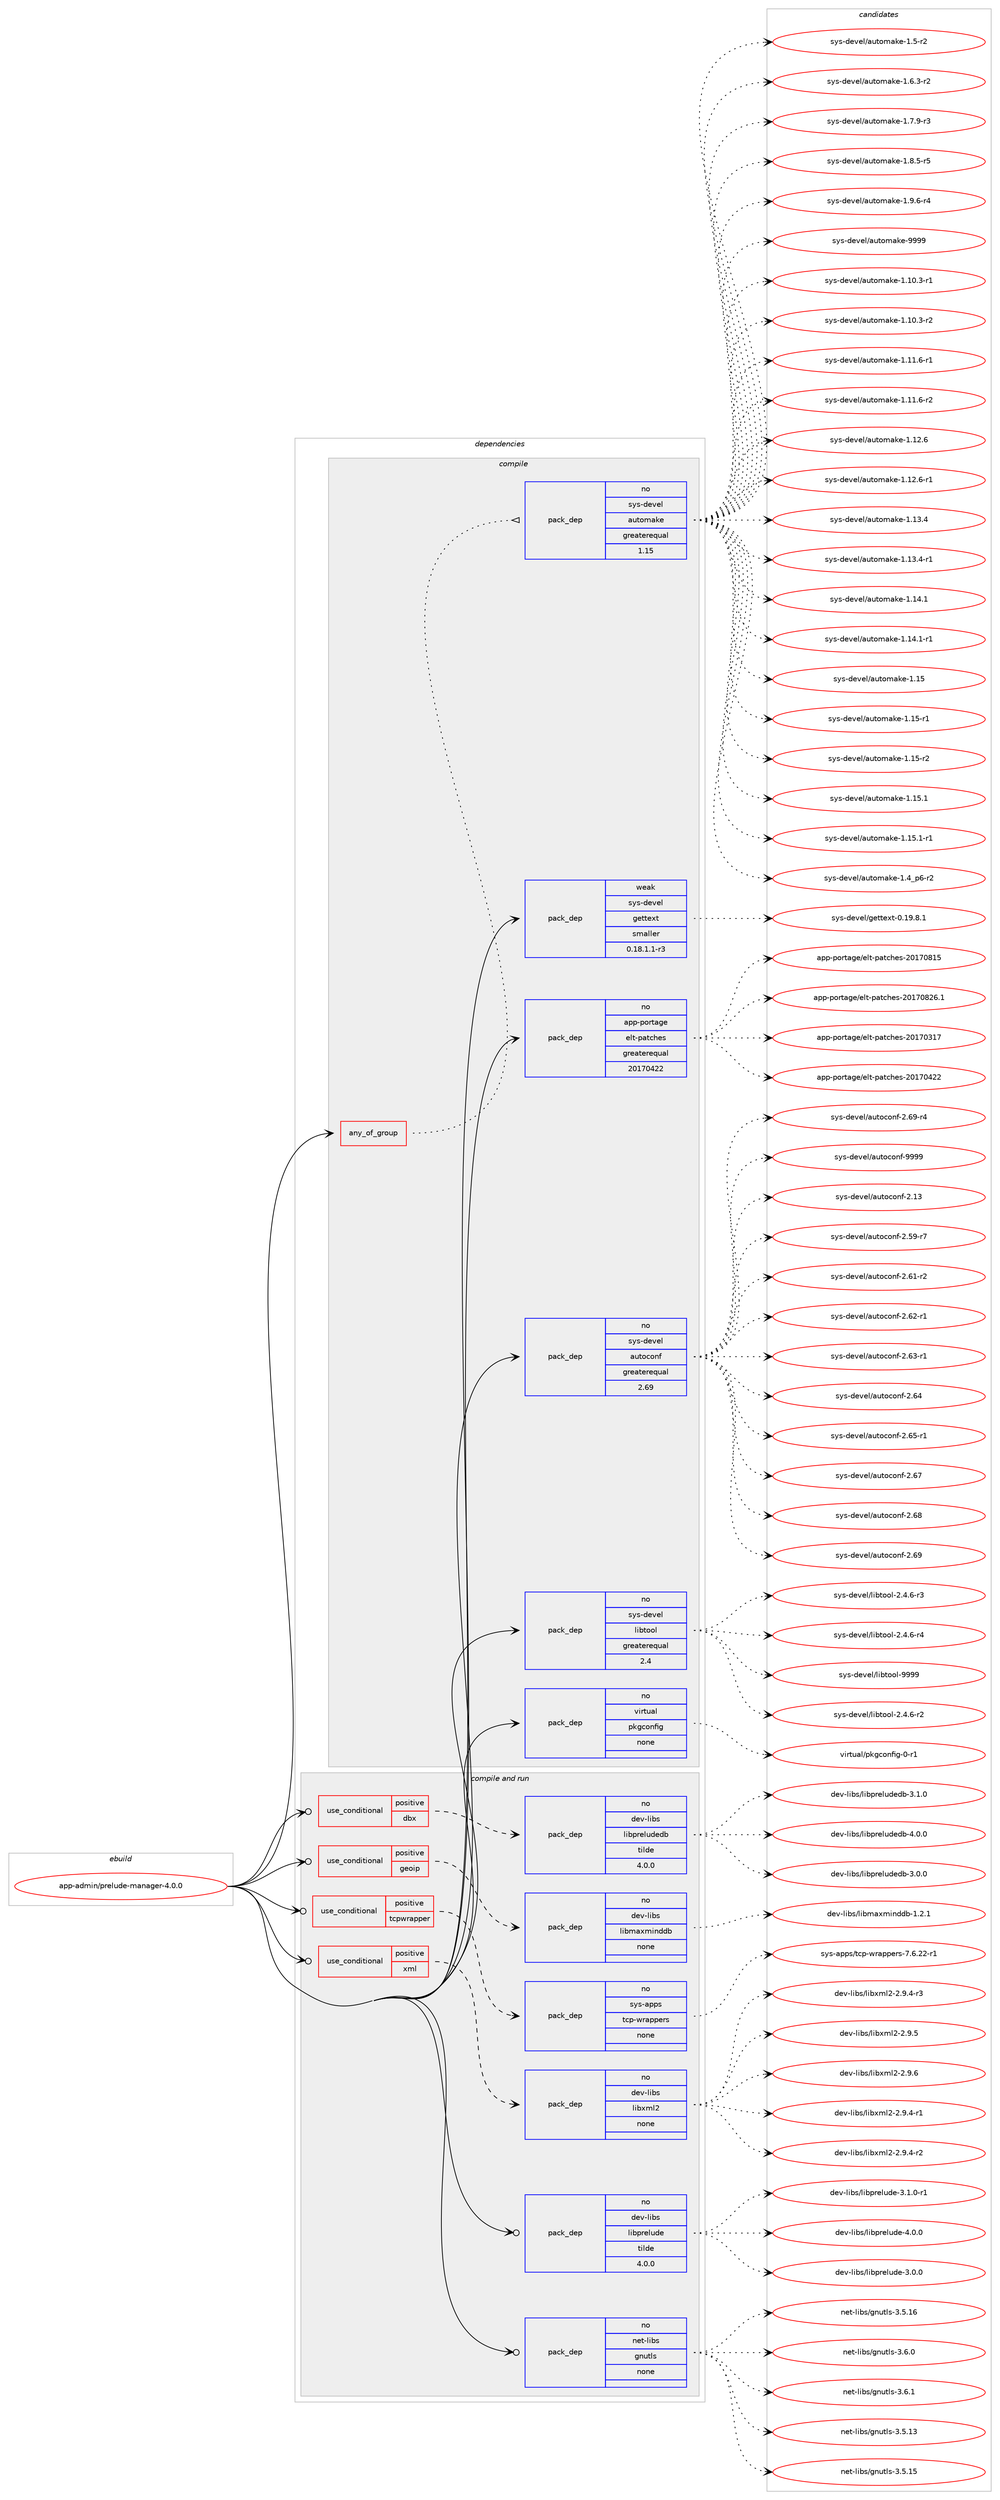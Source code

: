 digraph prolog {

# *************
# Graph options
# *************

newrank=true;
concentrate=true;
compound=true;
graph [rankdir=LR,fontname=Helvetica,fontsize=10,ranksep=1.5];#, ranksep=2.5, nodesep=0.2];
edge  [arrowhead=vee];
node  [fontname=Helvetica,fontsize=10];

# **********
# The ebuild
# **********

subgraph cluster_leftcol {
color=gray;
rank=same;
label=<<i>ebuild</i>>;
id [label="app-admin/prelude-manager-4.0.0", color=red, width=4, href="../app-admin/prelude-manager-4.0.0.svg"];
}

# ****************
# The dependencies
# ****************

subgraph cluster_midcol {
color=gray;
label=<<i>dependencies</i>>;
subgraph cluster_compile {
fillcolor="#eeeeee";
style=filled;
label=<<i>compile</i>>;
subgraph any91 {
dependency3831 [label=<<TABLE BORDER="0" CELLBORDER="1" CELLSPACING="0" CELLPADDING="4"><TR><TD CELLPADDING="10">any_of_group</TD></TR></TABLE>>, shape=none, color=red];subgraph pack2909 {
dependency3832 [label=<<TABLE BORDER="0" CELLBORDER="1" CELLSPACING="0" CELLPADDING="4" WIDTH="220"><TR><TD ROWSPAN="6" CELLPADDING="30">pack_dep</TD></TR><TR><TD WIDTH="110">no</TD></TR><TR><TD>sys-devel</TD></TR><TR><TD>automake</TD></TR><TR><TD>greaterequal</TD></TR><TR><TD>1.15</TD></TR></TABLE>>, shape=none, color=blue];
}
dependency3831:e -> dependency3832:w [weight=20,style="dotted",arrowhead="oinv"];
}
id:e -> dependency3831:w [weight=20,style="solid",arrowhead="vee"];
subgraph pack2910 {
dependency3833 [label=<<TABLE BORDER="0" CELLBORDER="1" CELLSPACING="0" CELLPADDING="4" WIDTH="220"><TR><TD ROWSPAN="6" CELLPADDING="30">pack_dep</TD></TR><TR><TD WIDTH="110">no</TD></TR><TR><TD>app-portage</TD></TR><TR><TD>elt-patches</TD></TR><TR><TD>greaterequal</TD></TR><TR><TD>20170422</TD></TR></TABLE>>, shape=none, color=blue];
}
id:e -> dependency3833:w [weight=20,style="solid",arrowhead="vee"];
subgraph pack2911 {
dependency3834 [label=<<TABLE BORDER="0" CELLBORDER="1" CELLSPACING="0" CELLPADDING="4" WIDTH="220"><TR><TD ROWSPAN="6" CELLPADDING="30">pack_dep</TD></TR><TR><TD WIDTH="110">no</TD></TR><TR><TD>sys-devel</TD></TR><TR><TD>autoconf</TD></TR><TR><TD>greaterequal</TD></TR><TR><TD>2.69</TD></TR></TABLE>>, shape=none, color=blue];
}
id:e -> dependency3834:w [weight=20,style="solid",arrowhead="vee"];
subgraph pack2912 {
dependency3835 [label=<<TABLE BORDER="0" CELLBORDER="1" CELLSPACING="0" CELLPADDING="4" WIDTH="220"><TR><TD ROWSPAN="6" CELLPADDING="30">pack_dep</TD></TR><TR><TD WIDTH="110">no</TD></TR><TR><TD>sys-devel</TD></TR><TR><TD>libtool</TD></TR><TR><TD>greaterequal</TD></TR><TR><TD>2.4</TD></TR></TABLE>>, shape=none, color=blue];
}
id:e -> dependency3835:w [weight=20,style="solid",arrowhead="vee"];
subgraph pack2913 {
dependency3836 [label=<<TABLE BORDER="0" CELLBORDER="1" CELLSPACING="0" CELLPADDING="4" WIDTH="220"><TR><TD ROWSPAN="6" CELLPADDING="30">pack_dep</TD></TR><TR><TD WIDTH="110">no</TD></TR><TR><TD>virtual</TD></TR><TR><TD>pkgconfig</TD></TR><TR><TD>none</TD></TR><TR><TD></TD></TR></TABLE>>, shape=none, color=blue];
}
id:e -> dependency3836:w [weight=20,style="solid",arrowhead="vee"];
subgraph pack2914 {
dependency3837 [label=<<TABLE BORDER="0" CELLBORDER="1" CELLSPACING="0" CELLPADDING="4" WIDTH="220"><TR><TD ROWSPAN="6" CELLPADDING="30">pack_dep</TD></TR><TR><TD WIDTH="110">weak</TD></TR><TR><TD>sys-devel</TD></TR><TR><TD>gettext</TD></TR><TR><TD>smaller</TD></TR><TR><TD>0.18.1.1-r3</TD></TR></TABLE>>, shape=none, color=blue];
}
id:e -> dependency3837:w [weight=20,style="solid",arrowhead="vee"];
}
subgraph cluster_compileandrun {
fillcolor="#eeeeee";
style=filled;
label=<<i>compile and run</i>>;
subgraph cond827 {
dependency3838 [label=<<TABLE BORDER="0" CELLBORDER="1" CELLSPACING="0" CELLPADDING="4"><TR><TD ROWSPAN="3" CELLPADDING="10">use_conditional</TD></TR><TR><TD>positive</TD></TR><TR><TD>dbx</TD></TR></TABLE>>, shape=none, color=red];
subgraph pack2915 {
dependency3839 [label=<<TABLE BORDER="0" CELLBORDER="1" CELLSPACING="0" CELLPADDING="4" WIDTH="220"><TR><TD ROWSPAN="6" CELLPADDING="30">pack_dep</TD></TR><TR><TD WIDTH="110">no</TD></TR><TR><TD>dev-libs</TD></TR><TR><TD>libpreludedb</TD></TR><TR><TD>tilde</TD></TR><TR><TD>4.0.0</TD></TR></TABLE>>, shape=none, color=blue];
}
dependency3838:e -> dependency3839:w [weight=20,style="dashed",arrowhead="vee"];
}
id:e -> dependency3838:w [weight=20,style="solid",arrowhead="odotvee"];
subgraph cond828 {
dependency3840 [label=<<TABLE BORDER="0" CELLBORDER="1" CELLSPACING="0" CELLPADDING="4"><TR><TD ROWSPAN="3" CELLPADDING="10">use_conditional</TD></TR><TR><TD>positive</TD></TR><TR><TD>geoip</TD></TR></TABLE>>, shape=none, color=red];
subgraph pack2916 {
dependency3841 [label=<<TABLE BORDER="0" CELLBORDER="1" CELLSPACING="0" CELLPADDING="4" WIDTH="220"><TR><TD ROWSPAN="6" CELLPADDING="30">pack_dep</TD></TR><TR><TD WIDTH="110">no</TD></TR><TR><TD>dev-libs</TD></TR><TR><TD>libmaxminddb</TD></TR><TR><TD>none</TD></TR><TR><TD></TD></TR></TABLE>>, shape=none, color=blue];
}
dependency3840:e -> dependency3841:w [weight=20,style="dashed",arrowhead="vee"];
}
id:e -> dependency3840:w [weight=20,style="solid",arrowhead="odotvee"];
subgraph cond829 {
dependency3842 [label=<<TABLE BORDER="0" CELLBORDER="1" CELLSPACING="0" CELLPADDING="4"><TR><TD ROWSPAN="3" CELLPADDING="10">use_conditional</TD></TR><TR><TD>positive</TD></TR><TR><TD>tcpwrapper</TD></TR></TABLE>>, shape=none, color=red];
subgraph pack2917 {
dependency3843 [label=<<TABLE BORDER="0" CELLBORDER="1" CELLSPACING="0" CELLPADDING="4" WIDTH="220"><TR><TD ROWSPAN="6" CELLPADDING="30">pack_dep</TD></TR><TR><TD WIDTH="110">no</TD></TR><TR><TD>sys-apps</TD></TR><TR><TD>tcp-wrappers</TD></TR><TR><TD>none</TD></TR><TR><TD></TD></TR></TABLE>>, shape=none, color=blue];
}
dependency3842:e -> dependency3843:w [weight=20,style="dashed",arrowhead="vee"];
}
id:e -> dependency3842:w [weight=20,style="solid",arrowhead="odotvee"];
subgraph cond830 {
dependency3844 [label=<<TABLE BORDER="0" CELLBORDER="1" CELLSPACING="0" CELLPADDING="4"><TR><TD ROWSPAN="3" CELLPADDING="10">use_conditional</TD></TR><TR><TD>positive</TD></TR><TR><TD>xml</TD></TR></TABLE>>, shape=none, color=red];
subgraph pack2918 {
dependency3845 [label=<<TABLE BORDER="0" CELLBORDER="1" CELLSPACING="0" CELLPADDING="4" WIDTH="220"><TR><TD ROWSPAN="6" CELLPADDING="30">pack_dep</TD></TR><TR><TD WIDTH="110">no</TD></TR><TR><TD>dev-libs</TD></TR><TR><TD>libxml2</TD></TR><TR><TD>none</TD></TR><TR><TD></TD></TR></TABLE>>, shape=none, color=blue];
}
dependency3844:e -> dependency3845:w [weight=20,style="dashed",arrowhead="vee"];
}
id:e -> dependency3844:w [weight=20,style="solid",arrowhead="odotvee"];
subgraph pack2919 {
dependency3846 [label=<<TABLE BORDER="0" CELLBORDER="1" CELLSPACING="0" CELLPADDING="4" WIDTH="220"><TR><TD ROWSPAN="6" CELLPADDING="30">pack_dep</TD></TR><TR><TD WIDTH="110">no</TD></TR><TR><TD>dev-libs</TD></TR><TR><TD>libprelude</TD></TR><TR><TD>tilde</TD></TR><TR><TD>4.0.0</TD></TR></TABLE>>, shape=none, color=blue];
}
id:e -> dependency3846:w [weight=20,style="solid",arrowhead="odotvee"];
subgraph pack2920 {
dependency3847 [label=<<TABLE BORDER="0" CELLBORDER="1" CELLSPACING="0" CELLPADDING="4" WIDTH="220"><TR><TD ROWSPAN="6" CELLPADDING="30">pack_dep</TD></TR><TR><TD WIDTH="110">no</TD></TR><TR><TD>net-libs</TD></TR><TR><TD>gnutls</TD></TR><TR><TD>none</TD></TR><TR><TD></TD></TR></TABLE>>, shape=none, color=blue];
}
id:e -> dependency3847:w [weight=20,style="solid",arrowhead="odotvee"];
}
subgraph cluster_run {
fillcolor="#eeeeee";
style=filled;
label=<<i>run</i>>;
}
}

# **************
# The candidates
# **************

subgraph cluster_choices {
rank=same;
color=gray;
label=<<i>candidates</i>>;

subgraph choice2909 {
color=black;
nodesep=1;
choice11512111545100101118101108479711711611110997107101454946494846514511449 [label="sys-devel/automake-1.10.3-r1", color=red, width=4,href="../sys-devel/automake-1.10.3-r1.svg"];
choice11512111545100101118101108479711711611110997107101454946494846514511450 [label="sys-devel/automake-1.10.3-r2", color=red, width=4,href="../sys-devel/automake-1.10.3-r2.svg"];
choice11512111545100101118101108479711711611110997107101454946494946544511449 [label="sys-devel/automake-1.11.6-r1", color=red, width=4,href="../sys-devel/automake-1.11.6-r1.svg"];
choice11512111545100101118101108479711711611110997107101454946494946544511450 [label="sys-devel/automake-1.11.6-r2", color=red, width=4,href="../sys-devel/automake-1.11.6-r2.svg"];
choice1151211154510010111810110847971171161111099710710145494649504654 [label="sys-devel/automake-1.12.6", color=red, width=4,href="../sys-devel/automake-1.12.6.svg"];
choice11512111545100101118101108479711711611110997107101454946495046544511449 [label="sys-devel/automake-1.12.6-r1", color=red, width=4,href="../sys-devel/automake-1.12.6-r1.svg"];
choice1151211154510010111810110847971171161111099710710145494649514652 [label="sys-devel/automake-1.13.4", color=red, width=4,href="../sys-devel/automake-1.13.4.svg"];
choice11512111545100101118101108479711711611110997107101454946495146524511449 [label="sys-devel/automake-1.13.4-r1", color=red, width=4,href="../sys-devel/automake-1.13.4-r1.svg"];
choice1151211154510010111810110847971171161111099710710145494649524649 [label="sys-devel/automake-1.14.1", color=red, width=4,href="../sys-devel/automake-1.14.1.svg"];
choice11512111545100101118101108479711711611110997107101454946495246494511449 [label="sys-devel/automake-1.14.1-r1", color=red, width=4,href="../sys-devel/automake-1.14.1-r1.svg"];
choice115121115451001011181011084797117116111109971071014549464953 [label="sys-devel/automake-1.15", color=red, width=4,href="../sys-devel/automake-1.15.svg"];
choice1151211154510010111810110847971171161111099710710145494649534511449 [label="sys-devel/automake-1.15-r1", color=red, width=4,href="../sys-devel/automake-1.15-r1.svg"];
choice1151211154510010111810110847971171161111099710710145494649534511450 [label="sys-devel/automake-1.15-r2", color=red, width=4,href="../sys-devel/automake-1.15-r2.svg"];
choice1151211154510010111810110847971171161111099710710145494649534649 [label="sys-devel/automake-1.15.1", color=red, width=4,href="../sys-devel/automake-1.15.1.svg"];
choice11512111545100101118101108479711711611110997107101454946495346494511449 [label="sys-devel/automake-1.15.1-r1", color=red, width=4,href="../sys-devel/automake-1.15.1-r1.svg"];
choice115121115451001011181011084797117116111109971071014549465295112544511450 [label="sys-devel/automake-1.4_p6-r2", color=red, width=4,href="../sys-devel/automake-1.4_p6-r2.svg"];
choice11512111545100101118101108479711711611110997107101454946534511450 [label="sys-devel/automake-1.5-r2", color=red, width=4,href="../sys-devel/automake-1.5-r2.svg"];
choice115121115451001011181011084797117116111109971071014549465446514511450 [label="sys-devel/automake-1.6.3-r2", color=red, width=4,href="../sys-devel/automake-1.6.3-r2.svg"];
choice115121115451001011181011084797117116111109971071014549465546574511451 [label="sys-devel/automake-1.7.9-r3", color=red, width=4,href="../sys-devel/automake-1.7.9-r3.svg"];
choice115121115451001011181011084797117116111109971071014549465646534511453 [label="sys-devel/automake-1.8.5-r5", color=red, width=4,href="../sys-devel/automake-1.8.5-r5.svg"];
choice115121115451001011181011084797117116111109971071014549465746544511452 [label="sys-devel/automake-1.9.6-r4", color=red, width=4,href="../sys-devel/automake-1.9.6-r4.svg"];
choice115121115451001011181011084797117116111109971071014557575757 [label="sys-devel/automake-9999", color=red, width=4,href="../sys-devel/automake-9999.svg"];
dependency3832:e -> choice11512111545100101118101108479711711611110997107101454946494846514511449:w [style=dotted,weight="100"];
dependency3832:e -> choice11512111545100101118101108479711711611110997107101454946494846514511450:w [style=dotted,weight="100"];
dependency3832:e -> choice11512111545100101118101108479711711611110997107101454946494946544511449:w [style=dotted,weight="100"];
dependency3832:e -> choice11512111545100101118101108479711711611110997107101454946494946544511450:w [style=dotted,weight="100"];
dependency3832:e -> choice1151211154510010111810110847971171161111099710710145494649504654:w [style=dotted,weight="100"];
dependency3832:e -> choice11512111545100101118101108479711711611110997107101454946495046544511449:w [style=dotted,weight="100"];
dependency3832:e -> choice1151211154510010111810110847971171161111099710710145494649514652:w [style=dotted,weight="100"];
dependency3832:e -> choice11512111545100101118101108479711711611110997107101454946495146524511449:w [style=dotted,weight="100"];
dependency3832:e -> choice1151211154510010111810110847971171161111099710710145494649524649:w [style=dotted,weight="100"];
dependency3832:e -> choice11512111545100101118101108479711711611110997107101454946495246494511449:w [style=dotted,weight="100"];
dependency3832:e -> choice115121115451001011181011084797117116111109971071014549464953:w [style=dotted,weight="100"];
dependency3832:e -> choice1151211154510010111810110847971171161111099710710145494649534511449:w [style=dotted,weight="100"];
dependency3832:e -> choice1151211154510010111810110847971171161111099710710145494649534511450:w [style=dotted,weight="100"];
dependency3832:e -> choice1151211154510010111810110847971171161111099710710145494649534649:w [style=dotted,weight="100"];
dependency3832:e -> choice11512111545100101118101108479711711611110997107101454946495346494511449:w [style=dotted,weight="100"];
dependency3832:e -> choice115121115451001011181011084797117116111109971071014549465295112544511450:w [style=dotted,weight="100"];
dependency3832:e -> choice11512111545100101118101108479711711611110997107101454946534511450:w [style=dotted,weight="100"];
dependency3832:e -> choice115121115451001011181011084797117116111109971071014549465446514511450:w [style=dotted,weight="100"];
dependency3832:e -> choice115121115451001011181011084797117116111109971071014549465546574511451:w [style=dotted,weight="100"];
dependency3832:e -> choice115121115451001011181011084797117116111109971071014549465646534511453:w [style=dotted,weight="100"];
dependency3832:e -> choice115121115451001011181011084797117116111109971071014549465746544511452:w [style=dotted,weight="100"];
dependency3832:e -> choice115121115451001011181011084797117116111109971071014557575757:w [style=dotted,weight="100"];
}
subgraph choice2910 {
color=black;
nodesep=1;
choice97112112451121111141169710310147101108116451129711699104101115455048495548514955 [label="app-portage/elt-patches-20170317", color=red, width=4,href="../app-portage/elt-patches-20170317.svg"];
choice97112112451121111141169710310147101108116451129711699104101115455048495548525050 [label="app-portage/elt-patches-20170422", color=red, width=4,href="../app-portage/elt-patches-20170422.svg"];
choice97112112451121111141169710310147101108116451129711699104101115455048495548564953 [label="app-portage/elt-patches-20170815", color=red, width=4,href="../app-portage/elt-patches-20170815.svg"];
choice971121124511211111411697103101471011081164511297116991041011154550484955485650544649 [label="app-portage/elt-patches-20170826.1", color=red, width=4,href="../app-portage/elt-patches-20170826.1.svg"];
dependency3833:e -> choice97112112451121111141169710310147101108116451129711699104101115455048495548514955:w [style=dotted,weight="100"];
dependency3833:e -> choice97112112451121111141169710310147101108116451129711699104101115455048495548525050:w [style=dotted,weight="100"];
dependency3833:e -> choice97112112451121111141169710310147101108116451129711699104101115455048495548564953:w [style=dotted,weight="100"];
dependency3833:e -> choice971121124511211111411697103101471011081164511297116991041011154550484955485650544649:w [style=dotted,weight="100"];
}
subgraph choice2911 {
color=black;
nodesep=1;
choice115121115451001011181011084797117116111991111101024550464951 [label="sys-devel/autoconf-2.13", color=red, width=4,href="../sys-devel/autoconf-2.13.svg"];
choice1151211154510010111810110847971171161119911111010245504653574511455 [label="sys-devel/autoconf-2.59-r7", color=red, width=4,href="../sys-devel/autoconf-2.59-r7.svg"];
choice1151211154510010111810110847971171161119911111010245504654494511450 [label="sys-devel/autoconf-2.61-r2", color=red, width=4,href="../sys-devel/autoconf-2.61-r2.svg"];
choice1151211154510010111810110847971171161119911111010245504654504511449 [label="sys-devel/autoconf-2.62-r1", color=red, width=4,href="../sys-devel/autoconf-2.62-r1.svg"];
choice1151211154510010111810110847971171161119911111010245504654514511449 [label="sys-devel/autoconf-2.63-r1", color=red, width=4,href="../sys-devel/autoconf-2.63-r1.svg"];
choice115121115451001011181011084797117116111991111101024550465452 [label="sys-devel/autoconf-2.64", color=red, width=4,href="../sys-devel/autoconf-2.64.svg"];
choice1151211154510010111810110847971171161119911111010245504654534511449 [label="sys-devel/autoconf-2.65-r1", color=red, width=4,href="../sys-devel/autoconf-2.65-r1.svg"];
choice115121115451001011181011084797117116111991111101024550465455 [label="sys-devel/autoconf-2.67", color=red, width=4,href="../sys-devel/autoconf-2.67.svg"];
choice115121115451001011181011084797117116111991111101024550465456 [label="sys-devel/autoconf-2.68", color=red, width=4,href="../sys-devel/autoconf-2.68.svg"];
choice115121115451001011181011084797117116111991111101024550465457 [label="sys-devel/autoconf-2.69", color=red, width=4,href="../sys-devel/autoconf-2.69.svg"];
choice1151211154510010111810110847971171161119911111010245504654574511452 [label="sys-devel/autoconf-2.69-r4", color=red, width=4,href="../sys-devel/autoconf-2.69-r4.svg"];
choice115121115451001011181011084797117116111991111101024557575757 [label="sys-devel/autoconf-9999", color=red, width=4,href="../sys-devel/autoconf-9999.svg"];
dependency3834:e -> choice115121115451001011181011084797117116111991111101024550464951:w [style=dotted,weight="100"];
dependency3834:e -> choice1151211154510010111810110847971171161119911111010245504653574511455:w [style=dotted,weight="100"];
dependency3834:e -> choice1151211154510010111810110847971171161119911111010245504654494511450:w [style=dotted,weight="100"];
dependency3834:e -> choice1151211154510010111810110847971171161119911111010245504654504511449:w [style=dotted,weight="100"];
dependency3834:e -> choice1151211154510010111810110847971171161119911111010245504654514511449:w [style=dotted,weight="100"];
dependency3834:e -> choice115121115451001011181011084797117116111991111101024550465452:w [style=dotted,weight="100"];
dependency3834:e -> choice1151211154510010111810110847971171161119911111010245504654534511449:w [style=dotted,weight="100"];
dependency3834:e -> choice115121115451001011181011084797117116111991111101024550465455:w [style=dotted,weight="100"];
dependency3834:e -> choice115121115451001011181011084797117116111991111101024550465456:w [style=dotted,weight="100"];
dependency3834:e -> choice115121115451001011181011084797117116111991111101024550465457:w [style=dotted,weight="100"];
dependency3834:e -> choice1151211154510010111810110847971171161119911111010245504654574511452:w [style=dotted,weight="100"];
dependency3834:e -> choice115121115451001011181011084797117116111991111101024557575757:w [style=dotted,weight="100"];
}
subgraph choice2912 {
color=black;
nodesep=1;
choice1151211154510010111810110847108105981161111111084550465246544511450 [label="sys-devel/libtool-2.4.6-r2", color=red, width=4,href="../sys-devel/libtool-2.4.6-r2.svg"];
choice1151211154510010111810110847108105981161111111084550465246544511451 [label="sys-devel/libtool-2.4.6-r3", color=red, width=4,href="../sys-devel/libtool-2.4.6-r3.svg"];
choice1151211154510010111810110847108105981161111111084550465246544511452 [label="sys-devel/libtool-2.4.6-r4", color=red, width=4,href="../sys-devel/libtool-2.4.6-r4.svg"];
choice1151211154510010111810110847108105981161111111084557575757 [label="sys-devel/libtool-9999", color=red, width=4,href="../sys-devel/libtool-9999.svg"];
dependency3835:e -> choice1151211154510010111810110847108105981161111111084550465246544511450:w [style=dotted,weight="100"];
dependency3835:e -> choice1151211154510010111810110847108105981161111111084550465246544511451:w [style=dotted,weight="100"];
dependency3835:e -> choice1151211154510010111810110847108105981161111111084550465246544511452:w [style=dotted,weight="100"];
dependency3835:e -> choice1151211154510010111810110847108105981161111111084557575757:w [style=dotted,weight="100"];
}
subgraph choice2913 {
color=black;
nodesep=1;
choice11810511411611797108471121071039911111010210510345484511449 [label="virtual/pkgconfig-0-r1", color=red, width=4,href="../virtual/pkgconfig-0-r1.svg"];
dependency3836:e -> choice11810511411611797108471121071039911111010210510345484511449:w [style=dotted,weight="100"];
}
subgraph choice2914 {
color=black;
nodesep=1;
choice1151211154510010111810110847103101116116101120116454846495746564649 [label="sys-devel/gettext-0.19.8.1", color=red, width=4,href="../sys-devel/gettext-0.19.8.1.svg"];
dependency3837:e -> choice1151211154510010111810110847103101116116101120116454846495746564649:w [style=dotted,weight="100"];
}
subgraph choice2915 {
color=black;
nodesep=1;
choice1001011184510810598115471081059811211410110811710010110098455146484648 [label="dev-libs/libpreludedb-3.0.0", color=red, width=4,href="../dev-libs/libpreludedb-3.0.0.svg"];
choice1001011184510810598115471081059811211410110811710010110098455146494648 [label="dev-libs/libpreludedb-3.1.0", color=red, width=4,href="../dev-libs/libpreludedb-3.1.0.svg"];
choice1001011184510810598115471081059811211410110811710010110098455246484648 [label="dev-libs/libpreludedb-4.0.0", color=red, width=4,href="../dev-libs/libpreludedb-4.0.0.svg"];
dependency3839:e -> choice1001011184510810598115471081059811211410110811710010110098455146484648:w [style=dotted,weight="100"];
dependency3839:e -> choice1001011184510810598115471081059811211410110811710010110098455146494648:w [style=dotted,weight="100"];
dependency3839:e -> choice1001011184510810598115471081059811211410110811710010110098455246484648:w [style=dotted,weight="100"];
}
subgraph choice2916 {
color=black;
nodesep=1;
choice100101118451081059811547108105981099712010910511010010098454946504649 [label="dev-libs/libmaxminddb-1.2.1", color=red, width=4,href="../dev-libs/libmaxminddb-1.2.1.svg"];
dependency3841:e -> choice100101118451081059811547108105981099712010910511010010098454946504649:w [style=dotted,weight="100"];
}
subgraph choice2917 {
color=black;
nodesep=1;
choice115121115459711211211547116991124511911497112112101114115455546544650504511449 [label="sys-apps/tcp-wrappers-7.6.22-r1", color=red, width=4,href="../sys-apps/tcp-wrappers-7.6.22-r1.svg"];
dependency3843:e -> choice115121115459711211211547116991124511911497112112101114115455546544650504511449:w [style=dotted,weight="100"];
}
subgraph choice2918 {
color=black;
nodesep=1;
choice10010111845108105981154710810598120109108504550465746524511449 [label="dev-libs/libxml2-2.9.4-r1", color=red, width=4,href="../dev-libs/libxml2-2.9.4-r1.svg"];
choice10010111845108105981154710810598120109108504550465746524511450 [label="dev-libs/libxml2-2.9.4-r2", color=red, width=4,href="../dev-libs/libxml2-2.9.4-r2.svg"];
choice10010111845108105981154710810598120109108504550465746524511451 [label="dev-libs/libxml2-2.9.4-r3", color=red, width=4,href="../dev-libs/libxml2-2.9.4-r3.svg"];
choice1001011184510810598115471081059812010910850455046574653 [label="dev-libs/libxml2-2.9.5", color=red, width=4,href="../dev-libs/libxml2-2.9.5.svg"];
choice1001011184510810598115471081059812010910850455046574654 [label="dev-libs/libxml2-2.9.6", color=red, width=4,href="../dev-libs/libxml2-2.9.6.svg"];
dependency3845:e -> choice10010111845108105981154710810598120109108504550465746524511449:w [style=dotted,weight="100"];
dependency3845:e -> choice10010111845108105981154710810598120109108504550465746524511450:w [style=dotted,weight="100"];
dependency3845:e -> choice10010111845108105981154710810598120109108504550465746524511451:w [style=dotted,weight="100"];
dependency3845:e -> choice1001011184510810598115471081059812010910850455046574653:w [style=dotted,weight="100"];
dependency3845:e -> choice1001011184510810598115471081059812010910850455046574654:w [style=dotted,weight="100"];
}
subgraph choice2919 {
color=black;
nodesep=1;
choice10010111845108105981154710810598112114101108117100101455146484648 [label="dev-libs/libprelude-3.0.0", color=red, width=4,href="../dev-libs/libprelude-3.0.0.svg"];
choice100101118451081059811547108105981121141011081171001014551464946484511449 [label="dev-libs/libprelude-3.1.0-r1", color=red, width=4,href="../dev-libs/libprelude-3.1.0-r1.svg"];
choice10010111845108105981154710810598112114101108117100101455246484648 [label="dev-libs/libprelude-4.0.0", color=red, width=4,href="../dev-libs/libprelude-4.0.0.svg"];
dependency3846:e -> choice10010111845108105981154710810598112114101108117100101455146484648:w [style=dotted,weight="100"];
dependency3846:e -> choice100101118451081059811547108105981121141011081171001014551464946484511449:w [style=dotted,weight="100"];
dependency3846:e -> choice10010111845108105981154710810598112114101108117100101455246484648:w [style=dotted,weight="100"];
}
subgraph choice2920 {
color=black;
nodesep=1;
choice11010111645108105981154710311011711610811545514653464951 [label="net-libs/gnutls-3.5.13", color=red, width=4,href="../net-libs/gnutls-3.5.13.svg"];
choice11010111645108105981154710311011711610811545514653464953 [label="net-libs/gnutls-3.5.15", color=red, width=4,href="../net-libs/gnutls-3.5.15.svg"];
choice11010111645108105981154710311011711610811545514653464954 [label="net-libs/gnutls-3.5.16", color=red, width=4,href="../net-libs/gnutls-3.5.16.svg"];
choice110101116451081059811547103110117116108115455146544648 [label="net-libs/gnutls-3.6.0", color=red, width=4,href="../net-libs/gnutls-3.6.0.svg"];
choice110101116451081059811547103110117116108115455146544649 [label="net-libs/gnutls-3.6.1", color=red, width=4,href="../net-libs/gnutls-3.6.1.svg"];
dependency3847:e -> choice11010111645108105981154710311011711610811545514653464951:w [style=dotted,weight="100"];
dependency3847:e -> choice11010111645108105981154710311011711610811545514653464953:w [style=dotted,weight="100"];
dependency3847:e -> choice11010111645108105981154710311011711610811545514653464954:w [style=dotted,weight="100"];
dependency3847:e -> choice110101116451081059811547103110117116108115455146544648:w [style=dotted,weight="100"];
dependency3847:e -> choice110101116451081059811547103110117116108115455146544649:w [style=dotted,weight="100"];
}
}

}
